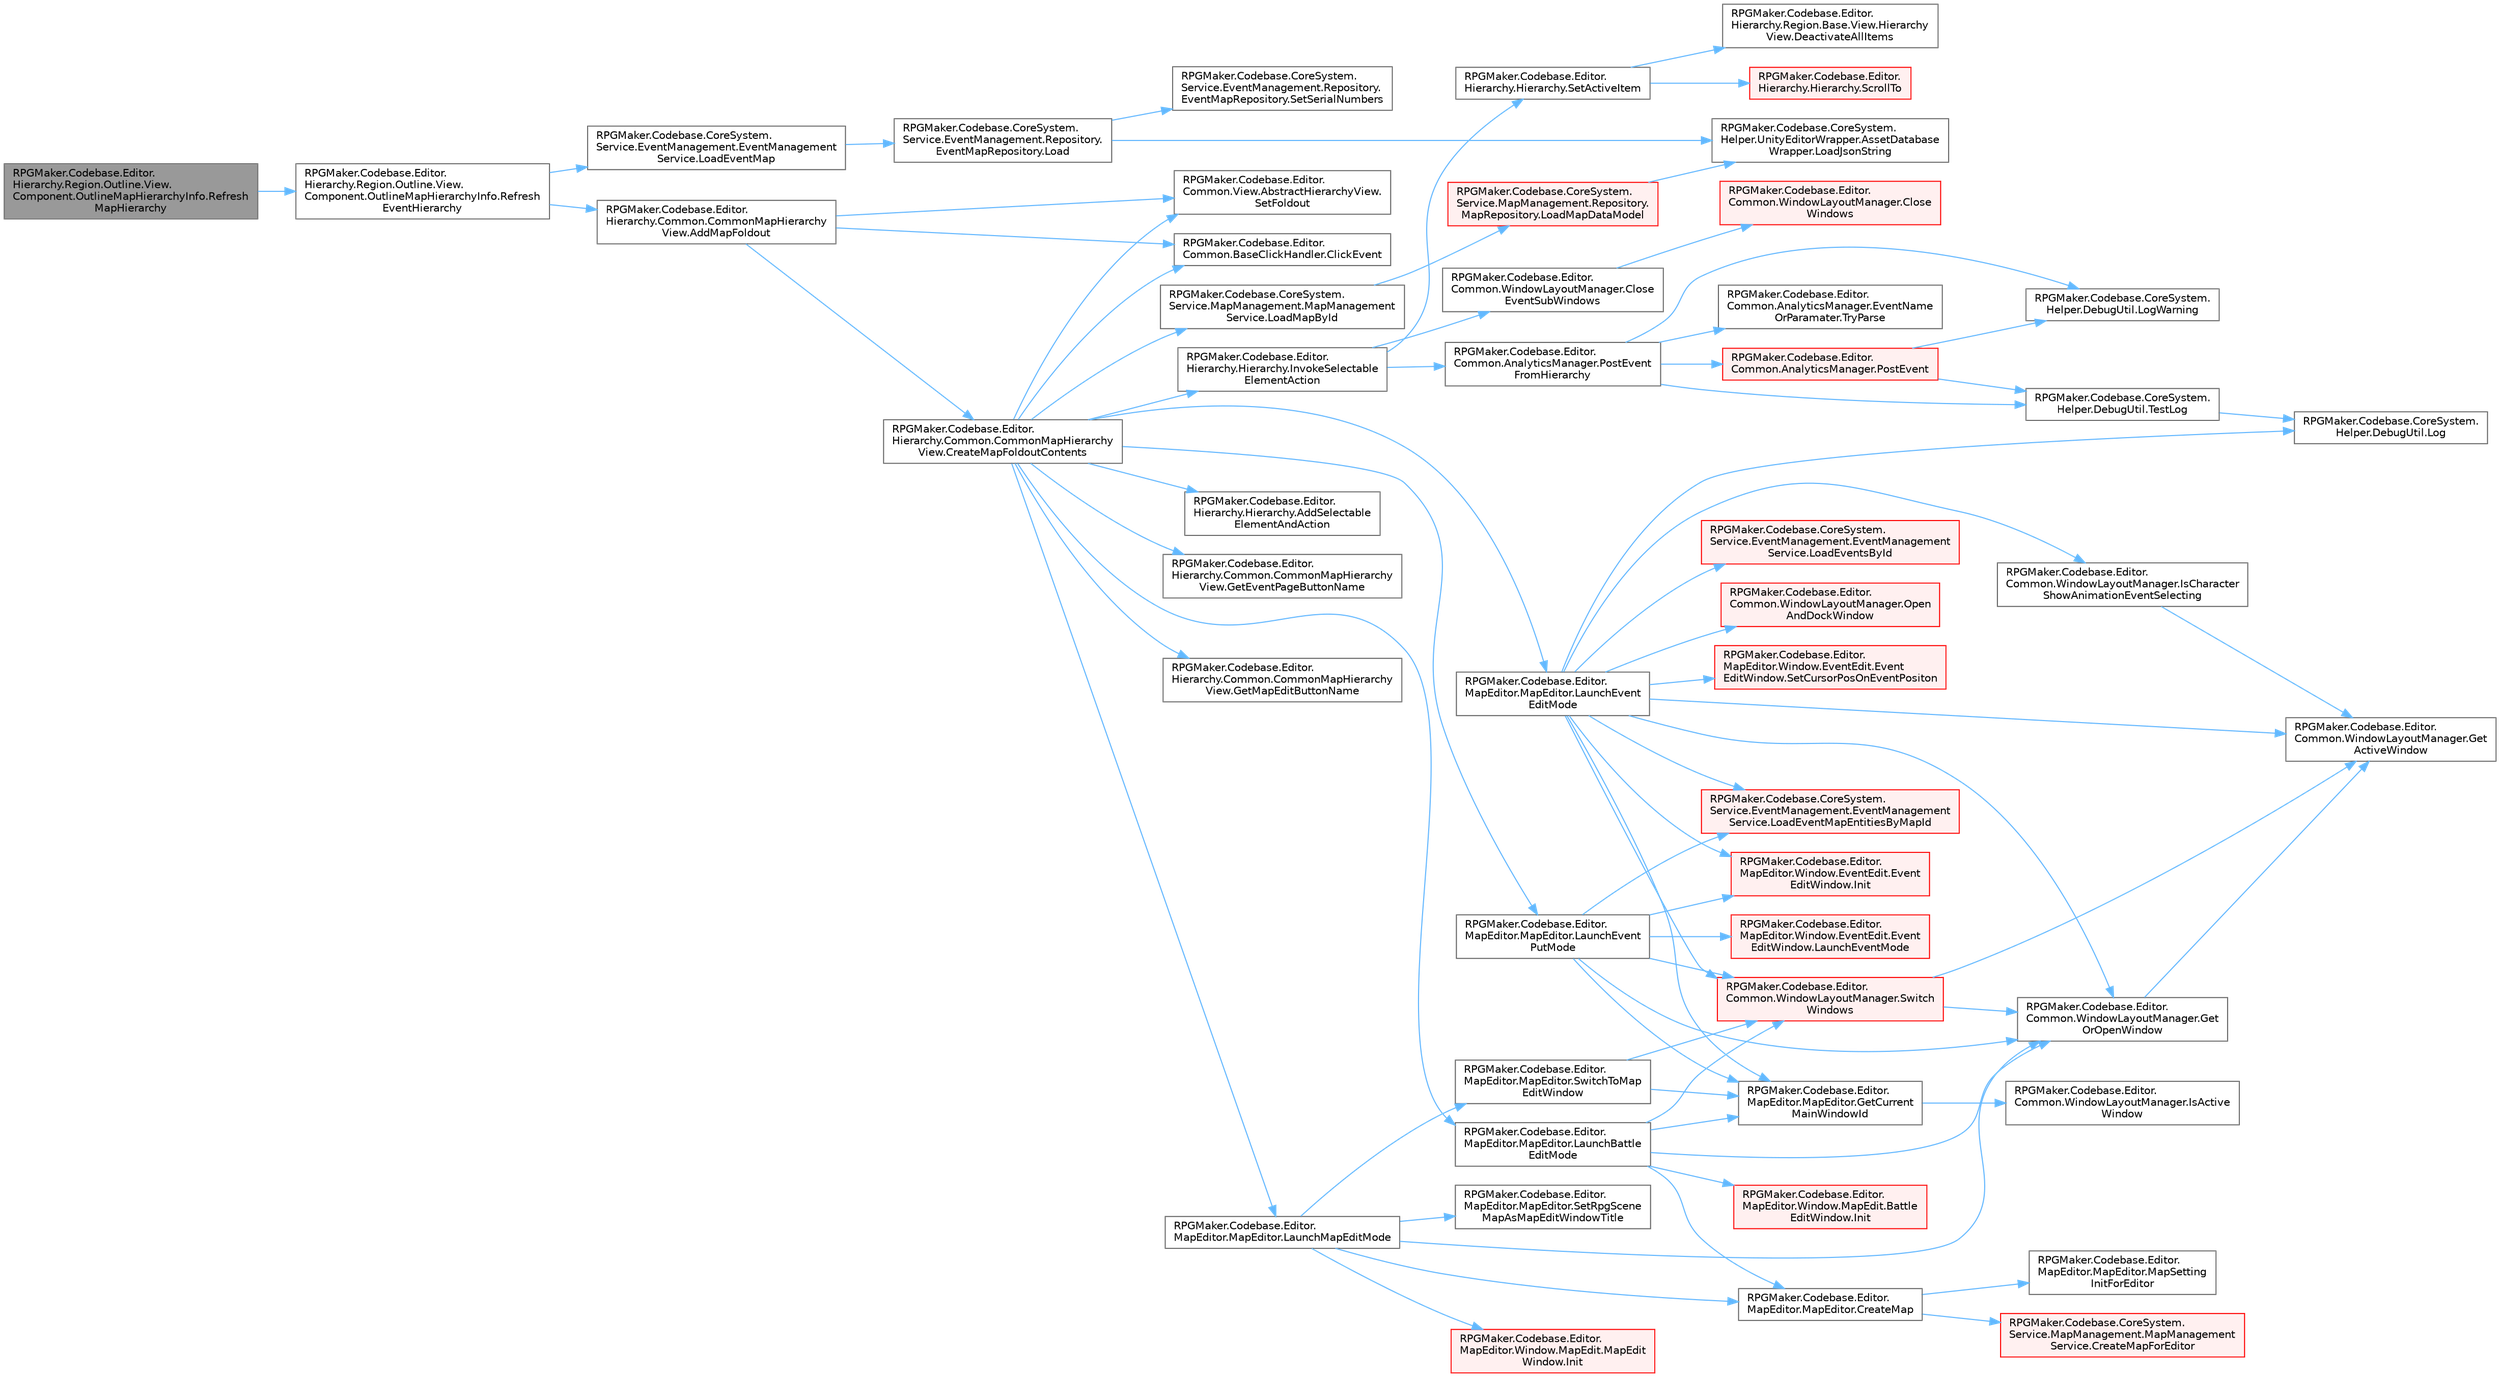 digraph "RPGMaker.Codebase.Editor.Hierarchy.Region.Outline.View.Component.OutlineMapHierarchyInfo.RefreshMapHierarchy"
{
 // LATEX_PDF_SIZE
  bgcolor="transparent";
  edge [fontname=Helvetica,fontsize=10,labelfontname=Helvetica,labelfontsize=10];
  node [fontname=Helvetica,fontsize=10,shape=box,height=0.2,width=0.4];
  rankdir="LR";
  Node1 [id="Node000001",label="RPGMaker.Codebase.Editor.\lHierarchy.Region.Outline.View.\lComponent.OutlineMapHierarchyInfo.Refresh\lMapHierarchy",height=0.2,width=0.4,color="gray40", fillcolor="grey60", style="filled", fontcolor="black",tooltip=" "];
  Node1 -> Node2 [id="edge1_Node000001_Node000002",color="steelblue1",style="solid",tooltip=" "];
  Node2 [id="Node000002",label="RPGMaker.Codebase.Editor.\lHierarchy.Region.Outline.View.\lComponent.OutlineMapHierarchyInfo.Refresh\lEventHierarchy",height=0.2,width=0.4,color="grey40", fillcolor="white", style="filled",URL="$d7/d2b/class_r_p_g_maker_1_1_codebase_1_1_editor_1_1_hierarchy_1_1_region_1_1_outline_1_1_view_1_1_compe4f35baf70c1520dbfb4c736bb2d7577.html#adc55d38a82f5d13d6884af973f3ab346",tooltip=" "];
  Node2 -> Node3 [id="edge2_Node000002_Node000003",color="steelblue1",style="solid",tooltip=" "];
  Node3 [id="Node000003",label="RPGMaker.Codebase.Editor.\lHierarchy.Common.CommonMapHierarchy\lView.AddMapFoldout",height=0.2,width=0.4,color="grey40", fillcolor="white", style="filled",URL="$d5/d90/class_r_p_g_maker_1_1_codebase_1_1_editor_1_1_hierarchy_1_1_common_1_1_common_map_hierarchy_view.html#a2b293f01e03017e6e1d1c607afe42043",tooltip="ヒエラルキーに1つのマップのFoldoutを追加する。"];
  Node3 -> Node4 [id="edge3_Node000003_Node000004",color="steelblue1",style="solid",tooltip=" "];
  Node4 [id="Node000004",label="RPGMaker.Codebase.Editor.\lCommon.BaseClickHandler.ClickEvent",height=0.2,width=0.4,color="grey40", fillcolor="white", style="filled",URL="$d1/d4d/class_r_p_g_maker_1_1_codebase_1_1_editor_1_1_common_1_1_base_click_handler.html#acf89b0cc34558ab39dd149ad849a8eb2",tooltip="😁 クリック・イベント"];
  Node3 -> Node5 [id="edge4_Node000003_Node000005",color="steelblue1",style="solid",tooltip=" "];
  Node5 [id="Node000005",label="RPGMaker.Codebase.Editor.\lHierarchy.Common.CommonMapHierarchy\lView.CreateMapFoldoutContents",height=0.2,width=0.4,color="grey40", fillcolor="white", style="filled",URL="$d5/d90/class_r_p_g_maker_1_1_codebase_1_1_editor_1_1_hierarchy_1_1_common_1_1_common_map_hierarchy_view.html#a74a7b0401aff75adcf7892a8fa614609",tooltip="マップのFoldout内のコンテンツを作成する。"];
  Node5 -> Node6 [id="edge5_Node000005_Node000006",color="steelblue1",style="solid",tooltip=" "];
  Node6 [id="Node000006",label="RPGMaker.Codebase.Editor.\lHierarchy.Hierarchy.AddSelectable\lElementAndAction",height=0.2,width=0.4,color="grey40", fillcolor="white", style="filled",URL="$de/ddc/class_r_p_g_maker_1_1_codebase_1_1_editor_1_1_hierarchy_1_1_hierarchy.html#ae73a6d432c29b1409a3efd2c874a8e93",tooltip="Hierarchy内の項目選択時に実行するActionの登録"];
  Node5 -> Node4 [id="edge6_Node000005_Node000004",color="steelblue1",style="solid",tooltip=" "];
  Node5 -> Node7 [id="edge7_Node000005_Node000007",color="steelblue1",style="solid",tooltip=" "];
  Node7 [id="Node000007",label="RPGMaker.Codebase.Editor.\lHierarchy.Common.CommonMapHierarchy\lView.GetEventPageButtonName",height=0.2,width=0.4,color="grey40", fillcolor="white", style="filled",URL="$d5/d90/class_r_p_g_maker_1_1_codebase_1_1_editor_1_1_hierarchy_1_1_common_1_1_common_map_hierarchy_view.html#aec214d60bc8ca67dcbe92f1966b2e458",tooltip=" "];
  Node5 -> Node8 [id="edge8_Node000005_Node000008",color="steelblue1",style="solid",tooltip=" "];
  Node8 [id="Node000008",label="RPGMaker.Codebase.Editor.\lHierarchy.Common.CommonMapHierarchy\lView.GetMapEditButtonName",height=0.2,width=0.4,color="grey40", fillcolor="white", style="filled",URL="$d5/d90/class_r_p_g_maker_1_1_codebase_1_1_editor_1_1_hierarchy_1_1_common_1_1_common_map_hierarchy_view.html#a0f5a2e763328adfb17b4d4eb209a09db",tooltip=" "];
  Node5 -> Node9 [id="edge9_Node000005_Node000009",color="steelblue1",style="solid",tooltip=" "];
  Node9 [id="Node000009",label="RPGMaker.Codebase.Editor.\lHierarchy.Hierarchy.InvokeSelectable\lElementAction",height=0.2,width=0.4,color="grey40", fillcolor="white", style="filled",URL="$de/ddc/class_r_p_g_maker_1_1_codebase_1_1_editor_1_1_hierarchy_1_1_hierarchy.html#a204d652b4f8c35ba25edc111bdc08cf6",tooltip="ヒエラルキー中のボタンがクリックされた。"];
  Node9 -> Node10 [id="edge10_Node000009_Node000010",color="steelblue1",style="solid",tooltip=" "];
  Node10 [id="Node000010",label="RPGMaker.Codebase.Editor.\lCommon.WindowLayoutManager.Close\lEventSubWindows",height=0.2,width=0.4,color="grey40", fillcolor="white", style="filled",URL="$d1/dcb/class_r_p_g_maker_1_1_codebase_1_1_editor_1_1_common_1_1_window_layout_manager.html#a21c2d1ee8437567be46ea6385e9fb795",tooltip="😁 イベント関連のウィンドウを閉じる。"];
  Node10 -> Node11 [id="edge11_Node000010_Node000011",color="steelblue1",style="solid",tooltip=" "];
  Node11 [id="Node000011",label="RPGMaker.Codebase.Editor.\lCommon.WindowLayoutManager.Close\lWindows",height=0.2,width=0.4,color="red", fillcolor="#FFF0F0", style="filled",URL="$d1/dcb/class_r_p_g_maker_1_1_codebase_1_1_editor_1_1_common_1_1_window_layout_manager.html#ab62241fbd2d6bc7981dd510d9a026fec",tooltip="😁 ウィンドウ（複数）を閉じる"];
  Node9 -> Node13 [id="edge12_Node000009_Node000013",color="steelblue1",style="solid",tooltip=" "];
  Node13 [id="Node000013",label="RPGMaker.Codebase.Editor.\lCommon.AnalyticsManager.PostEvent\lFromHierarchy",height=0.2,width=0.4,color="grey40", fillcolor="white", style="filled",URL="$d1/dd9/class_r_p_g_maker_1_1_codebase_1_1_editor_1_1_common_1_1_analytics_manager.html#ae9b30018a3ac013146bfb8a6d0b82dd9",tooltip="😁 \"AnalyticsTag__{イベント名}__{イベントパラメータ}\"という名のクラスが設定してあるVisualElementをHierarchyの 親方向に探していき、最初に見つけたものの『イベ..."];
  Node13 -> Node14 [id="edge13_Node000013_Node000014",color="steelblue1",style="solid",tooltip=" "];
  Node14 [id="Node000014",label="RPGMaker.Codebase.CoreSystem.\lHelper.DebugUtil.LogWarning",height=0.2,width=0.4,color="grey40", fillcolor="white", style="filled",URL="$d0/dba/class_r_p_g_maker_1_1_codebase_1_1_core_system_1_1_helper_1_1_debug_util.html#a6f68e12e2f77835f0734dde740a47814",tooltip="😁 オブジェクトを文字列化して警告メッセージをUnityコンソールに表示する。"];
  Node13 -> Node15 [id="edge14_Node000013_Node000015",color="steelblue1",style="solid",tooltip=" "];
  Node15 [id="Node000015",label="RPGMaker.Codebase.Editor.\lCommon.AnalyticsManager.PostEvent",height=0.2,width=0.4,color="red", fillcolor="#FFF0F0", style="filled",URL="$d1/dd9/class_r_p_g_maker_1_1_codebase_1_1_editor_1_1_common_1_1_analytics_manager.html#ac9c8eb375170074c4c9fa7380bb0e2f0",tooltip="😁 イベント投稿"];
  Node15 -> Node14 [id="edge15_Node000015_Node000014",color="steelblue1",style="solid",tooltip=" "];
  Node15 -> Node18 [id="edge16_Node000015_Node000018",color="steelblue1",style="solid",tooltip=" "];
  Node18 [id="Node000018",label="RPGMaker.Codebase.CoreSystem.\lHelper.DebugUtil.TestLog",height=0.2,width=0.4,color="grey40", fillcolor="white", style="filled",URL="$d0/dba/class_r_p_g_maker_1_1_codebase_1_1_core_system_1_1_helper_1_1_debug_util.html#a8f4bb360c1249e71a330db4ceb40d4a6",tooltip="😁 オブジェクトを文字列化してUnityコンソールに表示する。"];
  Node18 -> Node19 [id="edge17_Node000018_Node000019",color="steelblue1",style="solid",tooltip=" "];
  Node19 [id="Node000019",label="RPGMaker.Codebase.CoreSystem.\lHelper.DebugUtil.Log",height=0.2,width=0.4,color="grey40", fillcolor="white", style="filled",URL="$d0/dba/class_r_p_g_maker_1_1_codebase_1_1_core_system_1_1_helper_1_1_debug_util.html#ae769554710c95a408921ec8596769145",tooltip="😁 オブジェクトを文字列化してUnityコンソールに表示する。"];
  Node13 -> Node18 [id="edge18_Node000013_Node000018",color="steelblue1",style="solid",tooltip=" "];
  Node13 -> Node21 [id="edge19_Node000013_Node000021",color="steelblue1",style="solid",tooltip=" "];
  Node21 [id="Node000021",label="RPGMaker.Codebase.Editor.\lCommon.AnalyticsManager.EventName\lOrParamater.TryParse",height=0.2,width=0.4,color="grey40", fillcolor="white", style="filled",URL="$d5/d47/class_r_p_g_maker_1_1_codebase_1_1_editor_1_1_common_1_1_analytics_manager_1_1_event_name_or_paramater.html#a8dad32826af17611365e25553555cfae",tooltip="😁 パース試す"];
  Node9 -> Node22 [id="edge20_Node000009_Node000022",color="steelblue1",style="solid",tooltip=" "];
  Node22 [id="Node000022",label="RPGMaker.Codebase.Editor.\lHierarchy.Hierarchy.SetActiveItem",height=0.2,width=0.4,color="grey40", fillcolor="white", style="filled",URL="$de/ddc/class_r_p_g_maker_1_1_codebase_1_1_editor_1_1_hierarchy_1_1_hierarchy.html#a78390409a6c628cd7d2e25482926e936",tooltip="Hierarchy内の項目をActiveにし、親Foldoutを全てオープンする"];
  Node22 -> Node23 [id="edge21_Node000022_Node000023",color="steelblue1",style="solid",tooltip=" "];
  Node23 [id="Node000023",label="RPGMaker.Codebase.Editor.\lHierarchy.Region.Base.View.Hierarchy\lView.DeactivateAllItems",height=0.2,width=0.4,color="grey40", fillcolor="white", style="filled",URL="$d9/d38/class_r_p_g_maker_1_1_codebase_1_1_editor_1_1_hierarchy_1_1_region_1_1_base_1_1_view_1_1_hierarchy_view.html#a434996d8ef2d8841e3b3f36d34451f82",tooltip=" "];
  Node22 -> Node24 [id="edge22_Node000022_Node000024",color="steelblue1",style="solid",tooltip=" "];
  Node24 [id="Node000024",label="RPGMaker.Codebase.Editor.\lHierarchy.Hierarchy.ScrollTo",height=0.2,width=0.4,color="red", fillcolor="#FFF0F0", style="filled",URL="$de/ddc/class_r_p_g_maker_1_1_codebase_1_1_editor_1_1_hierarchy_1_1_hierarchy.html#a0f4ad0d7fcd6a0cc0123b3c1a7f0c6f0",tooltip="Hierarchy内を指定位置までスクロールする"];
  Node5 -> Node27 [id="edge23_Node000005_Node000027",color="steelblue1",style="solid",tooltip=" "];
  Node27 [id="Node000027",label="RPGMaker.Codebase.Editor.\lMapEditor.MapEditor.LaunchBattle\lEditMode",height=0.2,width=0.4,color="grey40", fillcolor="white", style="filled",URL="$d1/d2d/class_r_p_g_maker_1_1_codebase_1_1_editor_1_1_map_editor_1_1_map_editor.html#a6c4be9c23c8a1ec2f034ddb63d64b0b9",tooltip="バトル編集モードに切り替え"];
  Node27 -> Node28 [id="edge24_Node000027_Node000028",color="steelblue1",style="solid",tooltip=" "];
  Node28 [id="Node000028",label="RPGMaker.Codebase.Editor.\lMapEditor.MapEditor.CreateMap",height=0.2,width=0.4,color="grey40", fillcolor="white", style="filled",URL="$d1/d2d/class_r_p_g_maker_1_1_codebase_1_1_editor_1_1_map_editor_1_1_map_editor.html#aaad5865cd59a0db90e9e2ff3a131a45e",tooltip="マップを新規作成する"];
  Node28 -> Node29 [id="edge25_Node000028_Node000029",color="steelblue1",style="solid",tooltip=" "];
  Node29 [id="Node000029",label="RPGMaker.Codebase.CoreSystem.\lService.MapManagement.MapManagement\lService.CreateMapForEditor",height=0.2,width=0.4,color="red", fillcolor="#FFF0F0", style="filled",URL="$da/d11/class_r_p_g_maker_1_1_codebase_1_1_core_system_1_1_service_1_1_map_management_1_1_map_management_service.html#a5c1fff800906e86a5d8db13d9defa77a",tooltip="😁 マップを新規作成する。"];
  Node28 -> Node45 [id="edge26_Node000028_Node000045",color="steelblue1",style="solid",tooltip=" "];
  Node45 [id="Node000045",label="RPGMaker.Codebase.Editor.\lMapEditor.MapEditor.MapSetting\lInitForEditor",height=0.2,width=0.4,color="grey40", fillcolor="white", style="filled",URL="$d1/d2d/class_r_p_g_maker_1_1_codebase_1_1_editor_1_1_map_editor_1_1_map_editor.html#abe14ea698ba7f243b9c5ca8855ebd2db",tooltip="マップの初期設定"];
  Node27 -> Node46 [id="edge27_Node000027_Node000046",color="steelblue1",style="solid",tooltip=" "];
  Node46 [id="Node000046",label="RPGMaker.Codebase.Editor.\lMapEditor.MapEditor.GetCurrent\lMainWindowId",height=0.2,width=0.4,color="grey40", fillcolor="white", style="filled",URL="$d1/d2d/class_r_p_g_maker_1_1_codebase_1_1_editor_1_1_map_editor_1_1_map_editor.html#af3d442a72972dd5c4fd1332ef50cb21b",tooltip=" "];
  Node46 -> Node47 [id="edge28_Node000046_Node000047",color="steelblue1",style="solid",tooltip=" "];
  Node47 [id="Node000047",label="RPGMaker.Codebase.Editor.\lCommon.WindowLayoutManager.IsActive\lWindow",height=0.2,width=0.4,color="grey40", fillcolor="white", style="filled",URL="$d1/dcb/class_r_p_g_maker_1_1_codebase_1_1_editor_1_1_common_1_1_window_layout_manager.html#a2b1eee65cd77849647530a6057678051",tooltip="😁 指定したIDのウィンドウが現在開かれているか"];
  Node27 -> Node48 [id="edge29_Node000027_Node000048",color="steelblue1",style="solid",tooltip=" "];
  Node48 [id="Node000048",label="RPGMaker.Codebase.Editor.\lCommon.WindowLayoutManager.Get\lOrOpenWindow",height=0.2,width=0.4,color="grey40", fillcolor="white", style="filled",URL="$d1/dcb/class_r_p_g_maker_1_1_codebase_1_1_editor_1_1_common_1_1_window_layout_manager.html#a800df5ea8f1279e857a7930eadc791c4",tooltip="😁 layoutIDからウィンドウを取得（開いてなければ開く）"];
  Node48 -> Node49 [id="edge30_Node000048_Node000049",color="steelblue1",style="solid",tooltip=" "];
  Node49 [id="Node000049",label="RPGMaker.Codebase.Editor.\lCommon.WindowLayoutManager.Get\lActiveWindow",height=0.2,width=0.4,color="grey40", fillcolor="white", style="filled",URL="$d1/dcb/class_r_p_g_maker_1_1_codebase_1_1_editor_1_1_common_1_1_window_layout_manager.html#a5d6a0f96e987d3d534af55f13296b8c1",tooltip="😁 指定したIDのウィンドウを取得する"];
  Node27 -> Node50 [id="edge31_Node000027_Node000050",color="steelblue1",style="solid",tooltip=" "];
  Node50 [id="Node000050",label="RPGMaker.Codebase.Editor.\lMapEditor.Window.MapEdit.Battle\lEditWindow.Init",height=0.2,width=0.4,color="red", fillcolor="#FFF0F0", style="filled",URL="$d3/d72/class_r_p_g_maker_1_1_codebase_1_1_editor_1_1_map_editor_1_1_window_1_1_map_edit_1_1_battle_edit_window.html#ac8d7f9a4b9b0fba06eb6e70ab2302d82",tooltip="初期化"];
  Node27 -> Node85 [id="edge32_Node000027_Node000085",color="steelblue1",style="solid",tooltip=" "];
  Node85 [id="Node000085",label="RPGMaker.Codebase.Editor.\lCommon.WindowLayoutManager.Switch\lWindows",height=0.2,width=0.4,color="red", fillcolor="#FFF0F0", style="filled",URL="$d1/dcb/class_r_p_g_maker_1_1_codebase_1_1_editor_1_1_common_1_1_window_layout_manager.html#af6e45a40b716308d921128ef9711decc",tooltip="😁 ウィンドウを入れ替える"];
  Node85 -> Node49 [id="edge33_Node000085_Node000049",color="steelblue1",style="solid",tooltip=" "];
  Node85 -> Node48 [id="edge34_Node000085_Node000048",color="steelblue1",style="solid",tooltip=" "];
  Node5 -> Node86 [id="edge35_Node000005_Node000086",color="steelblue1",style="solid",tooltip=" "];
  Node86 [id="Node000086",label="RPGMaker.Codebase.Editor.\lMapEditor.MapEditor.LaunchEvent\lEditMode",height=0.2,width=0.4,color="grey40", fillcolor="white", style="filled",URL="$d1/d2d/class_r_p_g_maker_1_1_codebase_1_1_editor_1_1_map_editor_1_1_map_editor.html#a9332dde4703a160f0ccb15baac16bbe6",tooltip="イベント編集モードに切り替え"];
  Node86 -> Node49 [id="edge36_Node000086_Node000049",color="steelblue1",style="solid",tooltip=" "];
  Node86 -> Node46 [id="edge37_Node000086_Node000046",color="steelblue1",style="solid",tooltip=" "];
  Node86 -> Node48 [id="edge38_Node000086_Node000048",color="steelblue1",style="solid",tooltip=" "];
  Node86 -> Node87 [id="edge39_Node000086_Node000087",color="steelblue1",style="solid",tooltip=" "];
  Node87 [id="Node000087",label="RPGMaker.Codebase.Editor.\lMapEditor.Window.EventEdit.Event\lEditWindow.Init",height=0.2,width=0.4,color="red", fillcolor="#FFF0F0", style="filled",URL="$db/d92/class_r_p_g_maker_1_1_codebase_1_1_editor_1_1_map_editor_1_1_window_1_1_event_edit_1_1_event_edit_window.html#a4ff85adeafc8399792ae8ad76fb60980",tooltip="初期化"];
  Node86 -> Node185 [id="edge40_Node000086_Node000185",color="steelblue1",style="solid",tooltip=" "];
  Node185 [id="Node000185",label="RPGMaker.Codebase.Editor.\lCommon.WindowLayoutManager.IsCharacter\lShowAnimationEventSelecting",height=0.2,width=0.4,color="grey40", fillcolor="white", style="filled",URL="$d1/dcb/class_r_p_g_maker_1_1_codebase_1_1_editor_1_1_common_1_1_window_layout_manager.html#a8c1b4bf76427e087cc2ec0e3f1d61b04",tooltip="😁 イベント実行内容枠で、アニメーションの表示イベントが選択されている？"];
  Node185 -> Node49 [id="edge41_Node000185_Node000049",color="steelblue1",style="solid",tooltip=" "];
  Node86 -> Node186 [id="edge42_Node000086_Node000186",color="steelblue1",style="solid",tooltip=" "];
  Node186 [id="Node000186",label="RPGMaker.Codebase.CoreSystem.\lService.EventManagement.EventManagement\lService.LoadEventMapEntitiesByMapId",height=0.2,width=0.4,color="red", fillcolor="#FFF0F0", style="filled",URL="$d5/d7b/class_r_p_g_maker_1_1_codebase_1_1_core_system_1_1_service_1_1_event_management_1_1_event_management_service.html#a05f1ad9242e0b86f9d47491a350b2777",tooltip="😁 マップIdに紐づくイベント・マップ・エンティティ読込"];
  Node86 -> Node188 [id="edge43_Node000086_Node000188",color="steelblue1",style="solid",tooltip=" "];
  Node188 [id="Node000188",label="RPGMaker.Codebase.CoreSystem.\lService.EventManagement.EventManagement\lService.LoadEventsById",height=0.2,width=0.4,color="red", fillcolor="#FFF0F0", style="filled",URL="$d5/d7b/class_r_p_g_maker_1_1_codebase_1_1_core_system_1_1_service_1_1_event_management_1_1_event_management_service.html#ad41822cfd87959b5dd4db750820f4dd3",tooltip="😁 Idに紐づくイベント読込"];
  Node86 -> Node19 [id="edge44_Node000086_Node000019",color="steelblue1",style="solid",tooltip=" "];
  Node86 -> Node189 [id="edge45_Node000086_Node000189",color="steelblue1",style="solid",tooltip=" "];
  Node189 [id="Node000189",label="RPGMaker.Codebase.Editor.\lCommon.WindowLayoutManager.Open\lAndDockWindow",height=0.2,width=0.4,color="red", fillcolor="#FFF0F0", style="filled",URL="$d1/dcb/class_r_p_g_maker_1_1_codebase_1_1_editor_1_1_common_1_1_window_layout_manager.html#ab7e593e16bd1c9641bf88599f3fea880",tooltip="😁 ウィンドウを開き、ドッキングする"];
  Node86 -> Node199 [id="edge46_Node000086_Node000199",color="steelblue1",style="solid",tooltip=" "];
  Node199 [id="Node000199",label="RPGMaker.Codebase.Editor.\lMapEditor.Window.EventEdit.Event\lEditWindow.SetCursorPosOnEventPositon",height=0.2,width=0.4,color="red", fillcolor="#FFF0F0", style="filled",URL="$db/d92/class_r_p_g_maker_1_1_codebase_1_1_editor_1_1_map_editor_1_1_window_1_1_event_edit_1_1_event_edit_window.html#af5e74e991434d226e5e3efaece384acc",tooltip="イベント位置にカーソルを設定する。"];
  Node86 -> Node85 [id="edge47_Node000086_Node000085",color="steelblue1",style="solid",tooltip=" "];
  Node5 -> Node200 [id="edge48_Node000005_Node000200",color="steelblue1",style="solid",tooltip=" "];
  Node200 [id="Node000200",label="RPGMaker.Codebase.Editor.\lMapEditor.MapEditor.LaunchEvent\lPutMode",height=0.2,width=0.4,color="grey40", fillcolor="white", style="filled",URL="$d1/d2d/class_r_p_g_maker_1_1_codebase_1_1_editor_1_1_map_editor_1_1_map_editor.html#a2c5f7de25efddd1120bb5f8e519bc324",tooltip="イベント設置モードに切り替え"];
  Node200 -> Node46 [id="edge49_Node000200_Node000046",color="steelblue1",style="solid",tooltip=" "];
  Node200 -> Node48 [id="edge50_Node000200_Node000048",color="steelblue1",style="solid",tooltip=" "];
  Node200 -> Node87 [id="edge51_Node000200_Node000087",color="steelblue1",style="solid",tooltip=" "];
  Node200 -> Node201 [id="edge52_Node000200_Node000201",color="steelblue1",style="solid",tooltip=" "];
  Node201 [id="Node000201",label="RPGMaker.Codebase.Editor.\lMapEditor.Window.EventEdit.Event\lEditWindow.LaunchEventMode",height=0.2,width=0.4,color="red", fillcolor="#FFF0F0", style="filled",URL="$db/d92/class_r_p_g_maker_1_1_codebase_1_1_editor_1_1_map_editor_1_1_window_1_1_event_edit_1_1_event_edit_window.html#a082e2faaa2d5584e0f855b146872ace2",tooltip="イベント配置モード起動"];
  Node200 -> Node186 [id="edge53_Node000200_Node000186",color="steelblue1",style="solid",tooltip=" "];
  Node200 -> Node85 [id="edge54_Node000200_Node000085",color="steelblue1",style="solid",tooltip=" "];
  Node5 -> Node203 [id="edge55_Node000005_Node000203",color="steelblue1",style="solid",tooltip=" "];
  Node203 [id="Node000203",label="RPGMaker.Codebase.Editor.\lMapEditor.MapEditor.LaunchMapEditMode",height=0.2,width=0.4,color="grey40", fillcolor="white", style="filled",URL="$d1/d2d/class_r_p_g_maker_1_1_codebase_1_1_editor_1_1_map_editor_1_1_map_editor.html#ae7c44f818315ec824d5d48ff89323c7c",tooltip="マップ編集モードに切り替え"];
  Node203 -> Node28 [id="edge56_Node000203_Node000028",color="steelblue1",style="solid",tooltip=" "];
  Node203 -> Node48 [id="edge57_Node000203_Node000048",color="steelblue1",style="solid",tooltip=" "];
  Node203 -> Node204 [id="edge58_Node000203_Node000204",color="steelblue1",style="solid",tooltip=" "];
  Node204 [id="Node000204",label="RPGMaker.Codebase.Editor.\lMapEditor.Window.MapEdit.MapEdit\lWindow.Init",height=0.2,width=0.4,color="red", fillcolor="#FFF0F0", style="filled",URL="$d9/d6e/class_r_p_g_maker_1_1_codebase_1_1_editor_1_1_map_editor_1_1_window_1_1_map_edit_1_1_map_edit_window.html#afbc729807fb87a208ccf0e743f06338f",tooltip="初期化"];
  Node203 -> Node226 [id="edge59_Node000203_Node000226",color="steelblue1",style="solid",tooltip=" "];
  Node226 [id="Node000226",label="RPGMaker.Codebase.Editor.\lMapEditor.MapEditor.SetRpgScene\lMapAsMapEditWindowTitle",height=0.2,width=0.4,color="grey40", fillcolor="white", style="filled",URL="$d1/d2d/class_r_p_g_maker_1_1_codebase_1_1_editor_1_1_map_editor_1_1_map_editor.html#a29ac6587cd8f47507d7f505663c9e0dd",tooltip=" "];
  Node203 -> Node227 [id="edge60_Node000203_Node000227",color="steelblue1",style="solid",tooltip=" "];
  Node227 [id="Node000227",label="RPGMaker.Codebase.Editor.\lMapEditor.MapEditor.SwitchToMap\lEditWindow",height=0.2,width=0.4,color="grey40", fillcolor="white", style="filled",URL="$d1/d2d/class_r_p_g_maker_1_1_codebase_1_1_editor_1_1_map_editor_1_1_map_editor.html#ab412725bfc3e503f30c69d34eab0442e",tooltip=" "];
  Node227 -> Node46 [id="edge61_Node000227_Node000046",color="steelblue1",style="solid",tooltip=" "];
  Node227 -> Node85 [id="edge62_Node000227_Node000085",color="steelblue1",style="solid",tooltip=" "];
  Node5 -> Node228 [id="edge63_Node000005_Node000228",color="steelblue1",style="solid",tooltip=" "];
  Node228 [id="Node000228",label="RPGMaker.Codebase.CoreSystem.\lService.MapManagement.MapManagement\lService.LoadMapById",height=0.2,width=0.4,color="grey40", fillcolor="white", style="filled",URL="$da/d11/class_r_p_g_maker_1_1_codebase_1_1_core_system_1_1_service_1_1_map_management_1_1_map_management_service.html#a634b68e272d7b7c96b5e2dad640f3d05",tooltip="😁 [マップ操作]"];
  Node228 -> Node229 [id="edge64_Node000228_Node000229",color="steelblue1",style="solid",tooltip=" "];
  Node229 [id="Node000229",label="RPGMaker.Codebase.CoreSystem.\lService.MapManagement.Repository.\lMapRepository.LoadMapDataModel",height=0.2,width=0.4,color="red", fillcolor="#FFF0F0", style="filled",URL="$d5/d90/class_r_p_g_maker_1_1_codebase_1_1_core_system_1_1_service_1_1_map_management_1_1_repository_1_1_map_repository.html#a2ba24e0030f4c811b27f89c09ae50e52",tooltip="😁 マップ・データ・モデル読込"];
  Node229 -> Node81 [id="edge65_Node000229_Node000081",color="steelblue1",style="solid",tooltip=" "];
  Node81 [id="Node000081",label="RPGMaker.Codebase.CoreSystem.\lHelper.UnityEditorWrapper.AssetDatabase\lWrapper.LoadJsonString",height=0.2,width=0.4,color="grey40", fillcolor="white", style="filled",URL="$d9/d20/class_r_p_g_maker_1_1_codebase_1_1_core_system_1_1_helper_1_1_unity_editor_wrapper_1_1_asset_database_wrapper.html#ab1557b81ee60a7dc4f85349106fe4244",tooltip="😁 JSON文字列読込"];
  Node5 -> Node230 [id="edge66_Node000005_Node000230",color="steelblue1",style="solid",tooltip=" "];
  Node230 [id="Node000230",label="RPGMaker.Codebase.Editor.\lCommon.View.AbstractHierarchyView.\lSetFoldout",height=0.2,width=0.4,color="grey40", fillcolor="white", style="filled",URL="$de/d02/class_r_p_g_maker_1_1_codebase_1_1_editor_1_1_common_1_1_view_1_1_abstract_hierarchy_view.html#a123476da207de374b2b16dcd30da029c",tooltip="Foldout部品の登録 既に開閉状態を保持していた場合には、そのデータを復元する"];
  Node3 -> Node230 [id="edge67_Node000003_Node000230",color="steelblue1",style="solid",tooltip=" "];
  Node2 -> Node153 [id="edge68_Node000002_Node000153",color="steelblue1",style="solid",tooltip=" "];
  Node153 [id="Node000153",label="RPGMaker.Codebase.CoreSystem.\lService.EventManagement.EventManagement\lService.LoadEventMap",height=0.2,width=0.4,color="grey40", fillcolor="white", style="filled",URL="$d5/d7b/class_r_p_g_maker_1_1_codebase_1_1_core_system_1_1_service_1_1_event_management_1_1_event_management_service.html#aa63d78cbfcaaf1b54776075b618d80b1",tooltip="😁 イベント・マップ読込"];
  Node153 -> Node154 [id="edge69_Node000153_Node000154",color="steelblue1",style="solid",tooltip=" "];
  Node154 [id="Node000154",label="RPGMaker.Codebase.CoreSystem.\lService.EventManagement.Repository.\lEventMapRepository.Load",height=0.2,width=0.4,color="grey40", fillcolor="white", style="filled",URL="$d1/d3b/class_r_p_g_maker_1_1_codebase_1_1_core_system_1_1_service_1_1_event_management_1_1_repository_1_1_event_map_repository.html#aba320b51a3cd406f63408413d317fe65",tooltip="😁 読込"];
  Node154 -> Node81 [id="edge70_Node000154_Node000081",color="steelblue1",style="solid",tooltip=" "];
  Node154 -> Node118 [id="edge71_Node000154_Node000118",color="steelblue1",style="solid",tooltip=" "];
  Node118 [id="Node000118",label="RPGMaker.Codebase.CoreSystem.\lService.EventManagement.Repository.\lEventMapRepository.SetSerialNumbers",height=0.2,width=0.4,color="grey40", fillcolor="white", style="filled",URL="$d1/d3b/class_r_p_g_maker_1_1_codebase_1_1_core_system_1_1_service_1_1_event_management_1_1_repository_1_1_event_map_repository.html#af0aa21f90268eb6be10d3d00a9e5e2bf",tooltip="😁 連番設定"];
}
